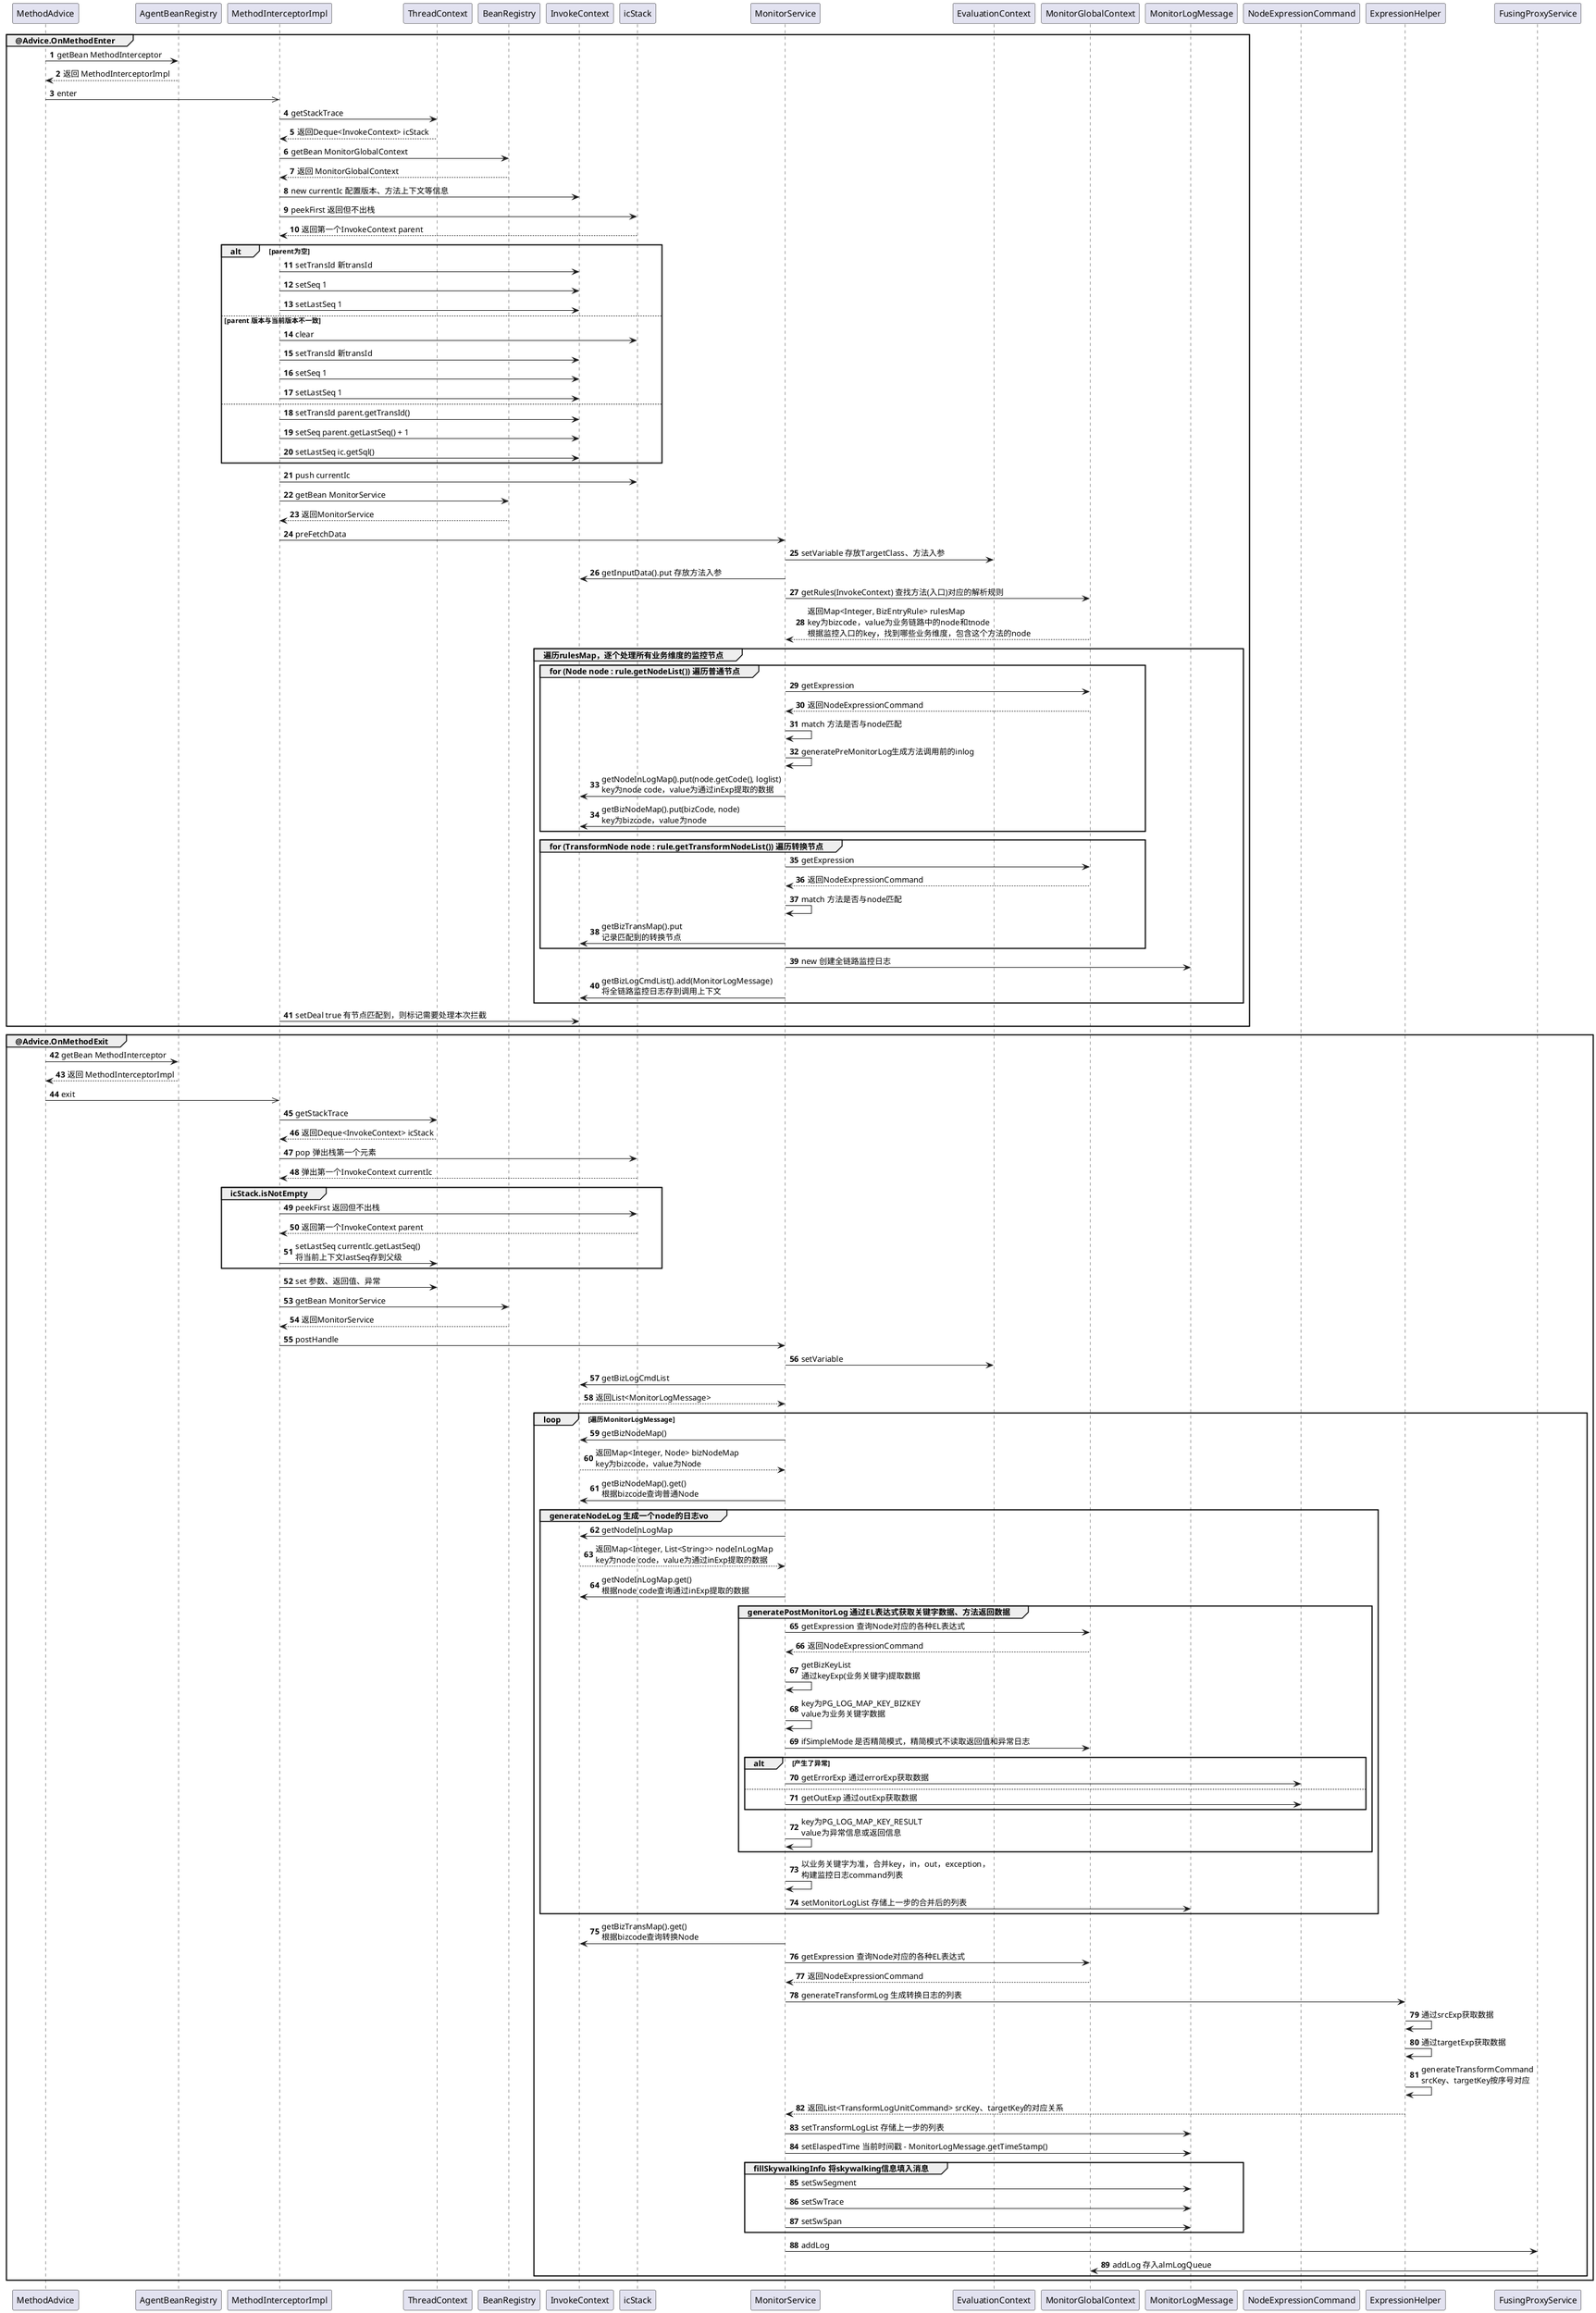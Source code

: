 @startuml
autonumber

group @Advice.OnMethodEnter
    MethodAdvice -> AgentBeanRegistry:getBean MethodInterceptor
    AgentBeanRegistry --> MethodAdvice:返回 MethodInterceptorImpl
    MethodAdvice ->> MethodInterceptorImpl:enter
    MethodInterceptorImpl -> ThreadContext:getStackTrace
    ThreadContext --> MethodInterceptorImpl:返回Deque<InvokeContext> icStack

    MethodInterceptorImpl -> BeanRegistry:getBean MonitorGlobalContext
    BeanRegistry --> MethodInterceptorImpl:返回 MonitorGlobalContext

    MethodInterceptorImpl -> InvokeContext:new currentIc 配置版本、方法上下文等信息
    MethodInterceptorImpl -> icStack:peekFirst 返回但不出栈
    icStack --> MethodInterceptorImpl:返回第一个InvokeContext parent
    alt parent为空
        MethodInterceptorImpl -> InvokeContext:setTransId 新transId
        MethodInterceptorImpl -> InvokeContext:setSeq 1
        MethodInterceptorImpl -> InvokeContext:setLastSeq 1
    else parent 版本与当前版本不一致
        MethodInterceptorImpl -> icStack:clear
        MethodInterceptorImpl -> InvokeContext:setTransId 新transId
        MethodInterceptorImpl -> InvokeContext:setSeq 1
        MethodInterceptorImpl -> InvokeContext:setLastSeq 1
    else
        MethodInterceptorImpl -> InvokeContext:setTransId parent.getTransId()
        MethodInterceptorImpl -> InvokeContext:setSeq parent.getLastSeq() + 1
        MethodInterceptorImpl -> InvokeContext:setLastSeq ic.getSql()
    end
    MethodInterceptorImpl -> icStack:push currentIc

    MethodInterceptorImpl -> BeanRegistry:getBean MonitorService
    BeanRegistry --> MethodInterceptorImpl:返回MonitorService
    MethodInterceptorImpl -> MonitorService:preFetchData
    MonitorService -> EvaluationContext:setVariable 存放TargetClass、方法入参
    MonitorService -> InvokeContext:getInputData().put 存放方法入参

    MonitorService -> MonitorGlobalContext:getRules(InvokeContext) 查找方法(入口)对应的解析规则
    MonitorGlobalContext --> MonitorService:返回Map<Integer, BizEntryRule> rulesMap\nkey为bizcode，value为业务链路中的node和tnode\n根据监控入口的key，找到哪些业务维度，包含这个方法的node
    group 遍历rulesMap，逐个处理所有业务维度的监控节点
        group for (Node node : rule.getNodeList()) 遍历普通节点
            MonitorService -> MonitorGlobalContext:getExpression
            MonitorGlobalContext --> MonitorService:返回NodeExpressionCommand
            MonitorService -> MonitorService:match 方法是否与node匹配
            MonitorService -> MonitorService:generatePreMonitorLog生成方法调用前的inlog
            MonitorService -> InvokeContext:getNodeInLogMap().put(node.getCode(), loglist)\nkey为node code，value为通过inExp提取的数据
            MonitorService -> InvokeContext:getBizNodeMap().put(bizCode, node)\nkey为bizcode，value为node
        end
        group for (TransformNode node : rule.getTransformNodeList()) 遍历转换节点
            MonitorService -> MonitorGlobalContext:getExpression
            MonitorGlobalContext --> MonitorService:返回NodeExpressionCommand
            MonitorService -> MonitorService:match 方法是否与node匹配
            MonitorService -> InvokeContext:getBizTransMap().put\n记录匹配到的转换节点
        end
        MonitorService -> MonitorLogMessage:new 创建全链路监控日志
        MonitorService -> InvokeContext:getBizLogCmdList().add(MonitorLogMessage)\n将全链路监控日志存到调用上下文
    end
    MethodInterceptorImpl -> InvokeContext:setDeal true 有节点匹配到，则标记需要处理本次拦截
end

group @Advice.OnMethodExit
    MethodAdvice -> AgentBeanRegistry:getBean MethodInterceptor
    AgentBeanRegistry --> MethodAdvice:返回 MethodInterceptorImpl
    MethodAdvice ->> MethodInterceptorImpl:exit
    MethodInterceptorImpl -> ThreadContext:getStackTrace
    ThreadContext --> MethodInterceptorImpl:返回Deque<InvokeContext> icStack

    MethodInterceptorImpl -> icStack:pop 弹出栈第一个元素
    icStack --> MethodInterceptorImpl:弹出第一个InvokeContext currentIc

    group icStack.isNotEmpty
        MethodInterceptorImpl -> icStack:peekFirst 返回但不出栈
        icStack --> MethodInterceptorImpl:返回第一个InvokeContext parent
        MethodInterceptorImpl -> ThreadContext:setLastSeq currentIc.getLastSeq()\n将当前上下文lastSeq存到父级
    end

    MethodInterceptorImpl -> ThreadContext:set 参数、返回值、异常
    MethodInterceptorImpl -> BeanRegistry:getBean MonitorService
    BeanRegistry --> MethodInterceptorImpl:返回MonitorService
    MethodInterceptorImpl -> MonitorService:postHandle
    MonitorService -> EvaluationContext:setVariable
    MonitorService -> InvokeContext:getBizLogCmdList
    InvokeContext --> MonitorService:返回List<MonitorLogMessage>
    loop 遍历MonitorLogMessage
        MonitorService -> InvokeContext:getBizNodeMap()
        InvokeContext --> MonitorService:返回Map<Integer, Node> bizNodeMap\nkey为bizcode，value为Node

        MonitorService -> InvokeContext:getBizNodeMap().get()\n根据bizcode查询普通Node
        group generateNodeLog 生成一个node的日志vo
            MonitorService -> InvokeContext:getNodeInLogMap
            InvokeContext --> MonitorService:返回Map<Integer, List<String>> nodeInLogMap\nkey为node code，value为通过inExp提取的数据
            MonitorService -> InvokeContext:getNodeInLogMap.get()\n根据node code查询通过inExp提取的数据
            group generatePostMonitorLog 通过EL表达式获取关键字数据、方法返回数据
                MonitorService -> MonitorGlobalContext:getExpression 查询Node对应的各种EL表达式
                MonitorGlobalContext --> MonitorService:返回NodeExpressionCommand
                MonitorService -> MonitorService:getBizKeyList\n通过keyExp(业务关键字)提取数据
                MonitorService -> MonitorService:key为PG_LOG_MAP_KEY_BIZKEY\nvalue为业务关键字数据
                MonitorService -> MonitorGlobalContext:ifSimpleMode 是否精简模式，精简模式不读取返回值和异常日志
                alt 产生了异常
                    MonitorService -> NodeExpressionCommand:getErrorExp 通过errorExp获取数据
                else
                    MonitorService -> NodeExpressionCommand:getOutExp 通过outExp获取数据
                end
                MonitorService -> MonitorService:key为PG_LOG_MAP_KEY_RESULT\nvalue为异常信息或返回信息
            end
            MonitorService -> MonitorService:以业务关键字为准，合并key，in，out，exception，\n构建监控日志command列表
            MonitorService -> MonitorLogMessage:setMonitorLogList 存储上一步的合并后的列表
        end

        MonitorService -> InvokeContext:getBizTransMap().get()\n根据bizcode查询转换Node
        MonitorService -> MonitorGlobalContext:getExpression 查询Node对应的各种EL表达式
        MonitorGlobalContext --> MonitorService:返回NodeExpressionCommand
        MonitorService -> ExpressionHelper:generateTransformLog 生成转换日志的列表
        ExpressionHelper -> ExpressionHelper:通过srcExp获取数据
        ExpressionHelper -> ExpressionHelper:通过targetExp获取数据
        ExpressionHelper -> ExpressionHelper:generateTransformCommand\nsrcKey、targetKey按序号对应
        ExpressionHelper --> MonitorService:返回List<TransformLogUnitCommand> srcKey、targetKey的对应关系
        MonitorService -> MonitorLogMessage:setTransformLogList 存储上一步的列表
        MonitorService -> MonitorLogMessage:setElaspedTime 当前时间戳 - MonitorLogMessage.getTimeStamp()

        group fillSkywalkingInfo 将skywalking信息填入消息
            MonitorService -> MonitorLogMessage:setSwSegment
            MonitorService -> MonitorLogMessage:setSwTrace
            MonitorService -> MonitorLogMessage:setSwSpan
        end

        MonitorService -> FusingProxyService:addLog
        FusingProxyService -> MonitorGlobalContext:addLog 存入almLogQueue
    end
end
@enduml
